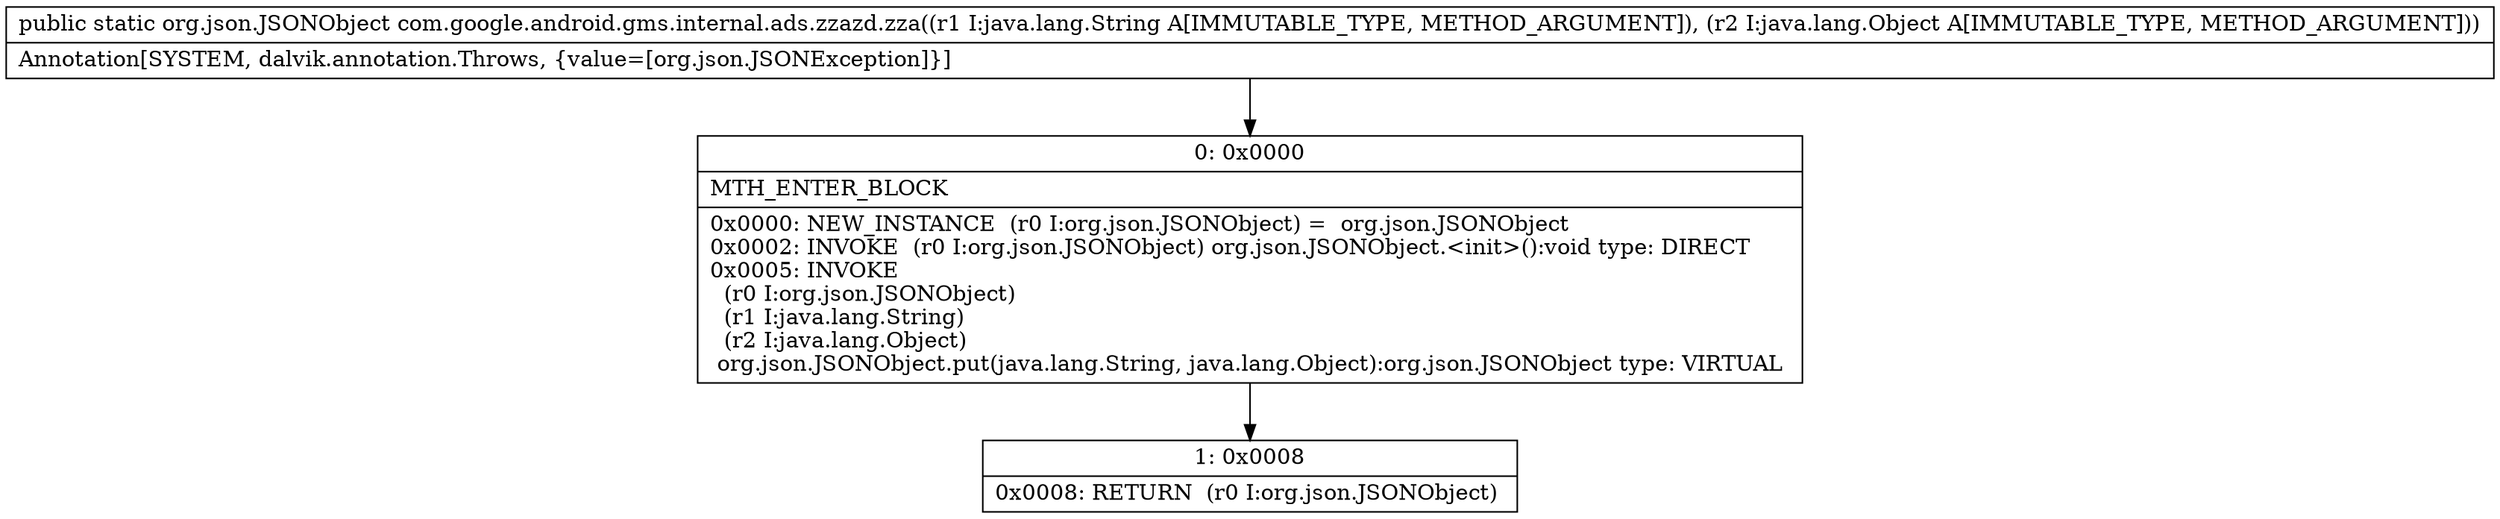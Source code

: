 digraph "CFG forcom.google.android.gms.internal.ads.zzazd.zza(Ljava\/lang\/String;Ljava\/lang\/Object;)Lorg\/json\/JSONObject;" {
Node_0 [shape=record,label="{0\:\ 0x0000|MTH_ENTER_BLOCK\l|0x0000: NEW_INSTANCE  (r0 I:org.json.JSONObject) =  org.json.JSONObject \l0x0002: INVOKE  (r0 I:org.json.JSONObject) org.json.JSONObject.\<init\>():void type: DIRECT \l0x0005: INVOKE  \l  (r0 I:org.json.JSONObject)\l  (r1 I:java.lang.String)\l  (r2 I:java.lang.Object)\l org.json.JSONObject.put(java.lang.String, java.lang.Object):org.json.JSONObject type: VIRTUAL \l}"];
Node_1 [shape=record,label="{1\:\ 0x0008|0x0008: RETURN  (r0 I:org.json.JSONObject) \l}"];
MethodNode[shape=record,label="{public static org.json.JSONObject com.google.android.gms.internal.ads.zzazd.zza((r1 I:java.lang.String A[IMMUTABLE_TYPE, METHOD_ARGUMENT]), (r2 I:java.lang.Object A[IMMUTABLE_TYPE, METHOD_ARGUMENT]))  | Annotation[SYSTEM, dalvik.annotation.Throws, \{value=[org.json.JSONException]\}]\l}"];
MethodNode -> Node_0;
Node_0 -> Node_1;
}

